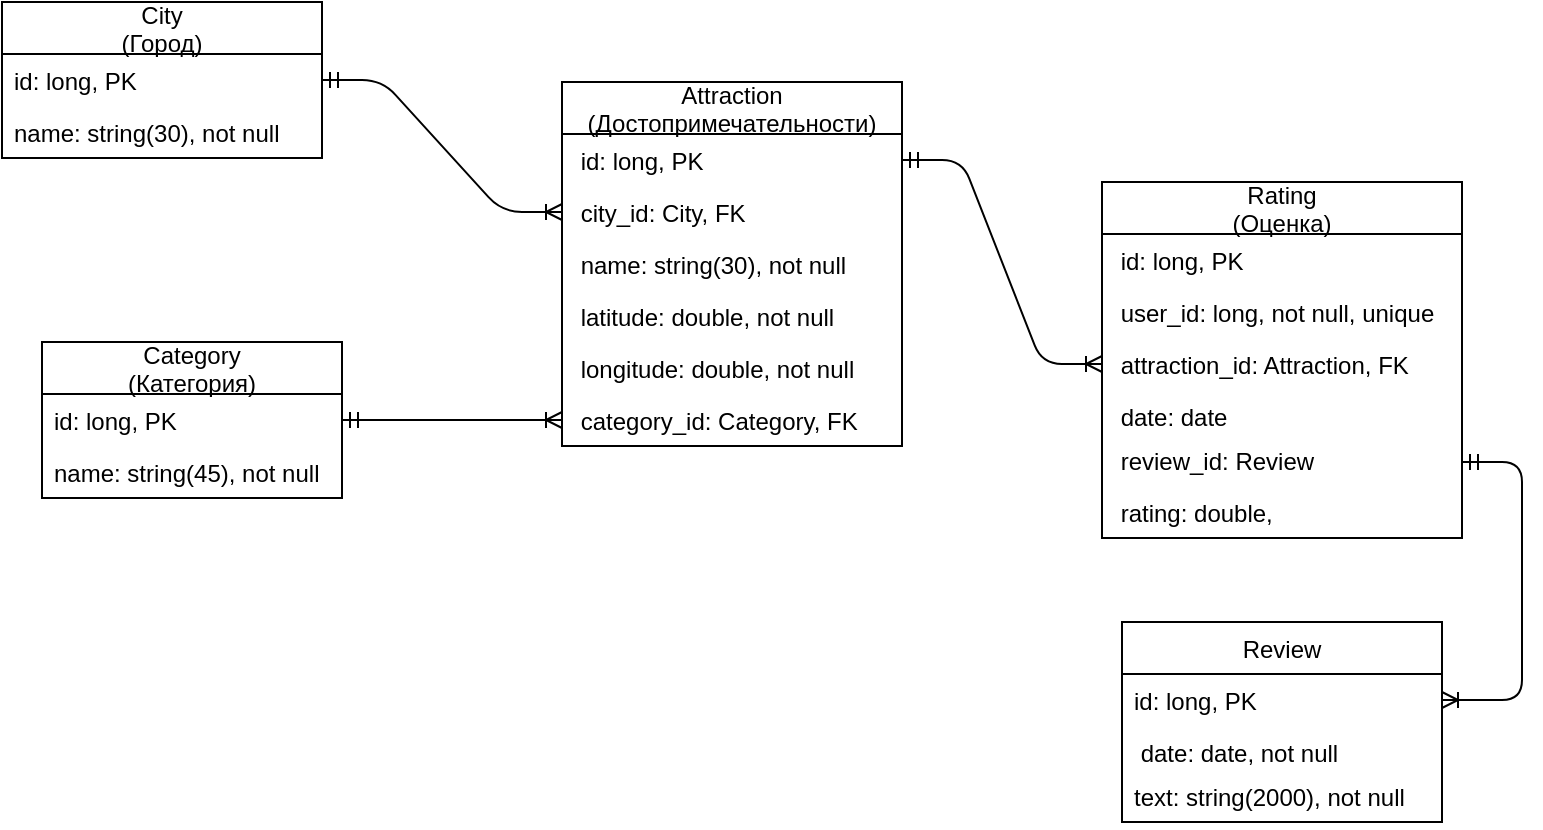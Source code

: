 <mxfile version="15.5.9" type="device" pages="2"><diagram id="J_XhsQCGnZw5pFInhN8Y" name="Страница 1"><mxGraphModel dx="996" dy="588" grid="1" gridSize="10" guides="1" tooltips="1" connect="1" arrows="1" fold="1" page="1" pageScale="1" pageWidth="827" pageHeight="1169" math="0" shadow="0"><root><mxCell id="0"/><mxCell id="1" parent="0"/><mxCell id="L6846d-J9MXVt16xGF3g-19" value="Attraction&#10;(Достопримечательности)" style="swimlane;fontStyle=0;childLayout=stackLayout;horizontal=1;startSize=26;fillColor=none;horizontalStack=0;resizeParent=1;resizeParentMax=0;resizeLast=0;collapsible=1;marginBottom=0;" parent="1" vertex="1"><mxGeometry x="310" y="180" width="170" height="182" as="geometry"/></mxCell><mxCell id="L6846d-J9MXVt16xGF3g-20" value=" id: long, PK" style="text;strokeColor=none;fillColor=none;align=left;verticalAlign=top;spacingLeft=4;spacingRight=4;overflow=hidden;rotatable=0;points=[[0,0.5],[1,0.5]];portConstraint=eastwest;" parent="L6846d-J9MXVt16xGF3g-19" vertex="1"><mxGeometry y="26" width="170" height="26" as="geometry"/></mxCell><mxCell id="L6846d-J9MXVt16xGF3g-21" value=" city_id: City, FK" style="text;strokeColor=none;fillColor=none;align=left;verticalAlign=top;spacingLeft=4;spacingRight=4;overflow=hidden;rotatable=0;points=[[0,0.5],[1,0.5]];portConstraint=eastwest;" parent="L6846d-J9MXVt16xGF3g-19" vertex="1"><mxGeometry y="52" width="170" height="26" as="geometry"/></mxCell><mxCell id="L6846d-J9MXVt16xGF3g-23" value=" name: string(30), not null " style="text;strokeColor=none;fillColor=none;align=left;verticalAlign=top;spacingLeft=4;spacingRight=4;overflow=hidden;rotatable=0;points=[[0,0.5],[1,0.5]];portConstraint=eastwest;" parent="L6846d-J9MXVt16xGF3g-19" vertex="1"><mxGeometry y="78" width="170" height="26" as="geometry"/></mxCell><mxCell id="L6846d-J9MXVt16xGF3g-28" value=" latitude: double, not null" style="text;strokeColor=none;fillColor=none;align=left;verticalAlign=top;spacingLeft=4;spacingRight=4;overflow=hidden;rotatable=0;points=[[0,0.5],[1,0.5]];portConstraint=eastwest;" parent="L6846d-J9MXVt16xGF3g-19" vertex="1"><mxGeometry y="104" width="170" height="26" as="geometry"/></mxCell><mxCell id="8Xi_SeeKxMFeb_zB2uCb-5" value=" longitude: double, not null" style="text;strokeColor=none;fillColor=none;align=left;verticalAlign=top;spacingLeft=4;spacingRight=4;overflow=hidden;rotatable=0;points=[[0,0.5],[1,0.5]];portConstraint=eastwest;" parent="L6846d-J9MXVt16xGF3g-19" vertex="1"><mxGeometry y="130" width="170" height="26" as="geometry"/></mxCell><mxCell id="L6846d-J9MXVt16xGF3g-24" value=" category_id: Category, FK" style="text;strokeColor=none;fillColor=none;align=left;verticalAlign=top;spacingLeft=4;spacingRight=4;overflow=hidden;rotatable=0;points=[[0,0.5],[1,0.5]];portConstraint=eastwest;" parent="L6846d-J9MXVt16xGF3g-19" vertex="1"><mxGeometry y="156" width="170" height="26" as="geometry"/></mxCell><mxCell id="L6846d-J9MXVt16xGF3g-34" value="City&#10;(Город)" style="swimlane;fontStyle=0;childLayout=stackLayout;horizontal=1;startSize=26;fillColor=none;horizontalStack=0;resizeParent=1;resizeParentMax=0;resizeLast=0;collapsible=1;marginBottom=0;" parent="1" vertex="1"><mxGeometry x="30" y="140" width="160" height="78" as="geometry"/></mxCell><mxCell id="L6846d-J9MXVt16xGF3g-35" value="id: long, PK" style="text;strokeColor=none;fillColor=none;align=left;verticalAlign=top;spacingLeft=4;spacingRight=4;overflow=hidden;rotatable=0;points=[[0,0.5],[1,0.5]];portConstraint=eastwest;" parent="L6846d-J9MXVt16xGF3g-34" vertex="1"><mxGeometry y="26" width="160" height="26" as="geometry"/></mxCell><mxCell id="L6846d-J9MXVt16xGF3g-36" value="name: string(30), not null" style="text;strokeColor=none;fillColor=none;align=left;verticalAlign=top;spacingLeft=4;spacingRight=4;overflow=hidden;rotatable=0;points=[[0,0.5],[1,0.5]];portConstraint=eastwest;" parent="L6846d-J9MXVt16xGF3g-34" vertex="1"><mxGeometry y="52" width="160" height="26" as="geometry"/></mxCell><mxCell id="L6846d-J9MXVt16xGF3g-42" value="" style="edgeStyle=entityRelationEdgeStyle;fontSize=12;html=1;endArrow=ERoneToMany;startArrow=ERmandOne;exitX=1;exitY=0.5;exitDx=0;exitDy=0;entryX=0;entryY=0.5;entryDx=0;entryDy=0;" parent="1" source="L6846d-J9MXVt16xGF3g-20" edge="1" target="C6ZdEdJTieEJ1d-BtEuq-3"><mxGeometry width="100" height="100" relative="1" as="geometry"><mxPoint x="580" y="310" as="sourcePoint"/><mxPoint x="590" y="401" as="targetPoint"/></mxGeometry></mxCell><mxCell id="L6846d-J9MXVt16xGF3g-43" value="" style="edgeStyle=entityRelationEdgeStyle;fontSize=12;html=1;endArrow=ERoneToMany;startArrow=ERmandOne;exitX=1;exitY=0.5;exitDx=0;exitDy=0;entryX=0;entryY=0.5;entryDx=0;entryDy=0;" parent="1" source="L6846d-J9MXVt16xGF3g-35" target="L6846d-J9MXVt16xGF3g-21" edge="1"><mxGeometry width="100" height="100" relative="1" as="geometry"><mxPoint x="240" y="150" as="sourcePoint"/><mxPoint x="290" y="120" as="targetPoint"/></mxGeometry></mxCell><mxCell id="8Xi_SeeKxMFeb_zB2uCb-1" value="Category&#10;(Категория)" style="swimlane;fontStyle=0;childLayout=stackLayout;horizontal=1;startSize=26;fillColor=none;horizontalStack=0;resizeParent=1;resizeParentMax=0;resizeLast=0;collapsible=1;marginBottom=0;" parent="1" vertex="1"><mxGeometry x="50" y="310" width="150" height="78" as="geometry"/></mxCell><mxCell id="8Xi_SeeKxMFeb_zB2uCb-2" value="id: long, PK" style="text;strokeColor=none;fillColor=none;align=left;verticalAlign=top;spacingLeft=4;spacingRight=4;overflow=hidden;rotatable=0;points=[[0,0.5],[1,0.5]];portConstraint=eastwest;" parent="8Xi_SeeKxMFeb_zB2uCb-1" vertex="1"><mxGeometry y="26" width="150" height="26" as="geometry"/></mxCell><mxCell id="8Xi_SeeKxMFeb_zB2uCb-3" value="name: string(45), not null" style="text;strokeColor=none;fillColor=none;align=left;verticalAlign=top;spacingLeft=4;spacingRight=4;overflow=hidden;rotatable=0;points=[[0,0.5],[1,0.5]];portConstraint=eastwest;" parent="8Xi_SeeKxMFeb_zB2uCb-1" vertex="1"><mxGeometry y="52" width="150" height="26" as="geometry"/></mxCell><mxCell id="8Xi_SeeKxMFeb_zB2uCb-6" value="" style="edgeStyle=entityRelationEdgeStyle;fontSize=12;html=1;endArrow=ERoneToMany;startArrow=ERmandOne;exitX=1;exitY=0.5;exitDx=0;exitDy=0;entryX=0;entryY=0.5;entryDx=0;entryDy=0;" parent="1" source="8Xi_SeeKxMFeb_zB2uCb-2" target="L6846d-J9MXVt16xGF3g-24" edge="1"><mxGeometry width="100" height="100" relative="1" as="geometry"><mxPoint x="190" y="230" as="sourcePoint"/><mxPoint x="310" y="296" as="targetPoint"/></mxGeometry></mxCell><mxCell id="C6ZdEdJTieEJ1d-BtEuq-1" value="Rating&#10;(Оценка)" style="swimlane;fontStyle=0;childLayout=stackLayout;horizontal=1;startSize=26;fillColor=none;horizontalStack=0;resizeParent=1;resizeParentMax=0;resizeLast=0;collapsible=1;marginBottom=0;" vertex="1" parent="1"><mxGeometry x="580" y="230" width="180" height="178" as="geometry"/></mxCell><mxCell id="C6ZdEdJTieEJ1d-BtEuq-2" value=" id: long, PK" style="text;strokeColor=none;fillColor=none;align=left;verticalAlign=top;spacingLeft=4;spacingRight=4;overflow=hidden;rotatable=0;points=[[0,0.5],[1,0.5]];portConstraint=eastwest;" vertex="1" parent="C6ZdEdJTieEJ1d-BtEuq-1"><mxGeometry y="26" width="180" height="26" as="geometry"/></mxCell><mxCell id="C6ZdEdJTieEJ1d-BtEuq-12" value=" user_id: long, not null, unique" style="text;strokeColor=none;fillColor=none;align=left;verticalAlign=top;spacingLeft=4;spacingRight=4;overflow=hidden;rotatable=0;points=[[0,0.5],[1,0.5]];portConstraint=eastwest;" vertex="1" parent="C6ZdEdJTieEJ1d-BtEuq-1"><mxGeometry y="52" width="180" height="26" as="geometry"/></mxCell><mxCell id="C6ZdEdJTieEJ1d-BtEuq-3" value=" attraction_id: Attraction, FK" style="text;strokeColor=none;fillColor=none;align=left;verticalAlign=top;spacingLeft=4;spacingRight=4;overflow=hidden;rotatable=0;points=[[0,0.5],[1,0.5]];portConstraint=eastwest;" vertex="1" parent="C6ZdEdJTieEJ1d-BtEuq-1"><mxGeometry y="78" width="180" height="26" as="geometry"/></mxCell><mxCell id="C6ZdEdJTieEJ1d-BtEuq-4" value=" date: date" style="text;strokeColor=none;fillColor=none;align=left;verticalAlign=top;spacingLeft=4;spacingRight=4;overflow=hidden;rotatable=0;points=[[0,0.5],[1,0.5]];portConstraint=eastwest;" vertex="1" parent="C6ZdEdJTieEJ1d-BtEuq-1"><mxGeometry y="104" width="180" height="22" as="geometry"/></mxCell><mxCell id="C6ZdEdJTieEJ1d-BtEuq-5" value=" review_id: Review" style="text;strokeColor=none;fillColor=none;align=left;verticalAlign=top;spacingLeft=4;spacingRight=4;overflow=hidden;rotatable=0;points=[[0,0.5],[1,0.5]];portConstraint=eastwest;" vertex="1" parent="C6ZdEdJTieEJ1d-BtEuq-1"><mxGeometry y="126" width="180" height="26" as="geometry"/></mxCell><mxCell id="C6ZdEdJTieEJ1d-BtEuq-6" value=" rating: double, " style="text;strokeColor=none;fillColor=none;align=left;verticalAlign=top;spacingLeft=4;spacingRight=4;overflow=hidden;rotatable=0;points=[[0,0.5],[1,0.5]];portConstraint=eastwest;" vertex="1" parent="C6ZdEdJTieEJ1d-BtEuq-1"><mxGeometry y="152" width="180" height="26" as="geometry"/></mxCell><mxCell id="C6ZdEdJTieEJ1d-BtEuq-7" value="Review" style="swimlane;fontStyle=0;childLayout=stackLayout;horizontal=1;startSize=26;fillColor=none;horizontalStack=0;resizeParent=1;resizeParentMax=0;resizeLast=0;collapsible=1;marginBottom=0;" vertex="1" parent="1"><mxGeometry x="590" y="450" width="160" height="100" as="geometry"/></mxCell><mxCell id="C6ZdEdJTieEJ1d-BtEuq-8" value="id: long, PK" style="text;strokeColor=none;fillColor=none;align=left;verticalAlign=top;spacingLeft=4;spacingRight=4;overflow=hidden;rotatable=0;points=[[0,0.5],[1,0.5]];portConstraint=eastwest;" vertex="1" parent="C6ZdEdJTieEJ1d-BtEuq-7"><mxGeometry y="26" width="160" height="26" as="geometry"/></mxCell><mxCell id="C6ZdEdJTieEJ1d-BtEuq-14" value=" date: date, not null" style="text;strokeColor=none;fillColor=none;align=left;verticalAlign=top;spacingLeft=4;spacingRight=4;overflow=hidden;rotatable=0;points=[[0,0.5],[1,0.5]];portConstraint=eastwest;" vertex="1" parent="C6ZdEdJTieEJ1d-BtEuq-7"><mxGeometry y="52" width="160" height="22" as="geometry"/></mxCell><mxCell id="C6ZdEdJTieEJ1d-BtEuq-9" value="text: string(2000), not null" style="text;strokeColor=none;fillColor=none;align=left;verticalAlign=top;spacingLeft=4;spacingRight=4;overflow=hidden;rotatable=0;points=[[0,0.5],[1,0.5]];portConstraint=eastwest;" vertex="1" parent="C6ZdEdJTieEJ1d-BtEuq-7"><mxGeometry y="74" width="160" height="26" as="geometry"/></mxCell><mxCell id="C6ZdEdJTieEJ1d-BtEuq-13" value="" style="edgeStyle=entityRelationEdgeStyle;fontSize=12;html=1;endArrow=ERoneToMany;startArrow=ERmandOne;exitX=1;exitY=0.5;exitDx=0;exitDy=0;entryX=1;entryY=0.5;entryDx=0;entryDy=0;" edge="1" parent="1" target="C6ZdEdJTieEJ1d-BtEuq-8"><mxGeometry width="100" height="100" relative="1" as="geometry"><mxPoint x="760" y="370" as="sourcePoint"/><mxPoint x="860" y="472" as="targetPoint"/></mxGeometry></mxCell></root></mxGraphModel></diagram><diagram id="5PibABVmB9tTX4bGmJwn" name="Страница 2"><mxGraphModel dx="996" dy="588" grid="1" gridSize="10" guides="1" tooltips="1" connect="1" arrows="1" fold="1" page="1" pageScale="1" pageWidth="827" pageHeight="1169" math="0" shadow="0"><root><mxCell id="dzrGFeE52lWw6JKkLX91-0"/><mxCell id="dzrGFeE52lWw6JKkLX91-1" parent="dzrGFeE52lWw6JKkLX91-0"/><mxCell id="dzrGFeE52lWw6JKkLX91-2" value="Ration&#10;(Оценка)" style="swimlane;fontStyle=0;childLayout=stackLayout;horizontal=1;startSize=26;fillColor=none;horizontalStack=0;resizeParent=1;resizeParentMax=0;resizeLast=0;collapsible=1;marginBottom=0;" parent="dzrGFeE52lWw6JKkLX91-1" vertex="1"><mxGeometry x="560" y="50" width="160" height="152" as="geometry"/></mxCell><mxCell id="dzrGFeE52lWw6JKkLX91-3" value=" id: long, PK" style="text;strokeColor=none;fillColor=none;align=left;verticalAlign=top;spacingLeft=4;spacingRight=4;overflow=hidden;rotatable=0;points=[[0,0.5],[1,0.5]];portConstraint=eastwest;" parent="dzrGFeE52lWw6JKkLX91-2" vertex="1"><mxGeometry y="26" width="160" height="26" as="geometry"/></mxCell><mxCell id="dzrGFeE52lWw6JKkLX91-4" value=" attraction_id: Attraction, FK" style="text;strokeColor=none;fillColor=none;align=left;verticalAlign=top;spacingLeft=4;spacingRight=4;overflow=hidden;rotatable=0;points=[[0,0.5],[1,0.5]];portConstraint=eastwest;" parent="dzrGFeE52lWw6JKkLX91-2" vertex="1"><mxGeometry y="52" width="160" height="26" as="geometry"/></mxCell><mxCell id="dzrGFeE52lWw6JKkLX91-5" value=" date: date, not null" style="text;strokeColor=none;fillColor=none;align=left;verticalAlign=top;spacingLeft=4;spacingRight=4;overflow=hidden;rotatable=0;points=[[0,0.5],[1,0.5]];portConstraint=eastwest;" parent="dzrGFeE52lWw6JKkLX91-2" vertex="1"><mxGeometry y="78" width="160" height="22" as="geometry"/></mxCell><mxCell id="ssM6zq6TpUjVqHfRjVi4-0" value=" review_id: Review, not null" style="text;strokeColor=none;fillColor=none;align=left;verticalAlign=top;spacingLeft=4;spacingRight=4;overflow=hidden;rotatable=0;points=[[0,0.5],[1,0.5]];portConstraint=eastwest;" parent="dzrGFeE52lWw6JKkLX91-2" vertex="1"><mxGeometry y="100" width="160" height="26" as="geometry"/></mxCell><mxCell id="dzrGFeE52lWw6JKkLX91-6" value=" rating: double, not null" style="text;strokeColor=none;fillColor=none;align=left;verticalAlign=top;spacingLeft=4;spacingRight=4;overflow=hidden;rotatable=0;points=[[0,0.5],[1,0.5]];portConstraint=eastwest;" parent="dzrGFeE52lWw6JKkLX91-2" vertex="1"><mxGeometry y="126" width="160" height="26" as="geometry"/></mxCell><mxCell id="dzrGFeE52lWw6JKkLX91-7" value="Review" style="swimlane;fontStyle=0;childLayout=stackLayout;horizontal=1;startSize=26;fillColor=none;horizontalStack=0;resizeParent=1;resizeParentMax=0;resizeLast=0;collapsible=1;marginBottom=0;" parent="dzrGFeE52lWw6JKkLX91-1" vertex="1"><mxGeometry x="560" y="260" width="160" height="78" as="geometry"/></mxCell><mxCell id="dzrGFeE52lWw6JKkLX91-8" value="id: long, PK" style="text;strokeColor=none;fillColor=none;align=left;verticalAlign=top;spacingLeft=4;spacingRight=4;overflow=hidden;rotatable=0;points=[[0,0.5],[1,0.5]];portConstraint=eastwest;" parent="dzrGFeE52lWw6JKkLX91-7" vertex="1"><mxGeometry y="26" width="160" height="26" as="geometry"/></mxCell><mxCell id="dzrGFeE52lWw6JKkLX91-9" value="text: string(2000), not null" style="text;strokeColor=none;fillColor=none;align=left;verticalAlign=top;spacingLeft=4;spacingRight=4;overflow=hidden;rotatable=0;points=[[0,0.5],[1,0.5]];portConstraint=eastwest;" parent="dzrGFeE52lWw6JKkLX91-7" vertex="1"><mxGeometry y="52" width="160" height="26" as="geometry"/></mxCell><mxCell id="dzrGFeE52lWw6JKkLX91-11" value="Rating&#10;(Оценка)" style="swimlane;fontStyle=0;childLayout=stackLayout;horizontal=1;startSize=26;fillColor=none;horizontalStack=0;resizeParent=1;resizeParentMax=0;resizeLast=0;collapsible=1;marginBottom=0;" parent="dzrGFeE52lWw6JKkLX91-1" vertex="1"><mxGeometry x="110" y="130" width="160" height="152" as="geometry"/></mxCell><mxCell id="dzrGFeE52lWw6JKkLX91-12" value=" id: long, PK" style="text;strokeColor=none;fillColor=none;align=left;verticalAlign=top;spacingLeft=4;spacingRight=4;overflow=hidden;rotatable=0;points=[[0,0.5],[1,0.5]];portConstraint=eastwest;" parent="dzrGFeE52lWw6JKkLX91-11" vertex="1"><mxGeometry y="26" width="160" height="26" as="geometry"/></mxCell><mxCell id="dzrGFeE52lWw6JKkLX91-13" value=" attraction_id: Attraction, FK" style="text;strokeColor=none;fillColor=none;align=left;verticalAlign=top;spacingLeft=4;spacingRight=4;overflow=hidden;rotatable=0;points=[[0,0.5],[1,0.5]];portConstraint=eastwest;" parent="dzrGFeE52lWw6JKkLX91-11" vertex="1"><mxGeometry y="52" width="160" height="26" as="geometry"/></mxCell><mxCell id="dzrGFeE52lWw6JKkLX91-14" value=" date: date, not null" style="text;strokeColor=none;fillColor=none;align=left;verticalAlign=top;spacingLeft=4;spacingRight=4;overflow=hidden;rotatable=0;points=[[0,0.5],[1,0.5]];portConstraint=eastwest;" parent="dzrGFeE52lWw6JKkLX91-11" vertex="1"><mxGeometry y="78" width="160" height="22" as="geometry"/></mxCell><mxCell id="dzrGFeE52lWw6JKkLX91-16" value=" rating: double, not null" style="text;strokeColor=none;fillColor=none;align=left;verticalAlign=top;spacingLeft=4;spacingRight=4;overflow=hidden;rotatable=0;points=[[0,0.5],[1,0.5]];portConstraint=eastwest;" parent="dzrGFeE52lWw6JKkLX91-11" vertex="1"><mxGeometry y="100" width="160" height="26" as="geometry"/></mxCell><mxCell id="dzrGFeE52lWw6JKkLX91-15" value=" review: text(2000), not null" style="text;strokeColor=none;fillColor=none;align=left;verticalAlign=top;spacingLeft=4;spacingRight=4;overflow=hidden;rotatable=0;points=[[0,0.5],[1,0.5]];portConstraint=eastwest;" parent="dzrGFeE52lWw6JKkLX91-11" vertex="1"><mxGeometry y="126" width="160" height="26" as="geometry"/></mxCell><mxCell id="U6cITYdSqnPdC7Tv8iLf-1" value="" style="edgeStyle=entityRelationEdgeStyle;fontSize=12;html=1;endArrow=ERmandOne;startArrow=ERmandOne;rounded=0;exitX=1;exitY=0.5;exitDx=0;exitDy=0;entryX=1;entryY=0.5;entryDx=0;entryDy=0;" parent="dzrGFeE52lWw6JKkLX91-1" source="ssM6zq6TpUjVqHfRjVi4-0" target="dzrGFeE52lWw6JKkLX91-8" edge="1"><mxGeometry width="100" height="100" relative="1" as="geometry"><mxPoint x="360" y="260" as="sourcePoint"/><mxPoint x="750" y="290" as="targetPoint"/></mxGeometry></mxCell></root></mxGraphModel></diagram></mxfile>